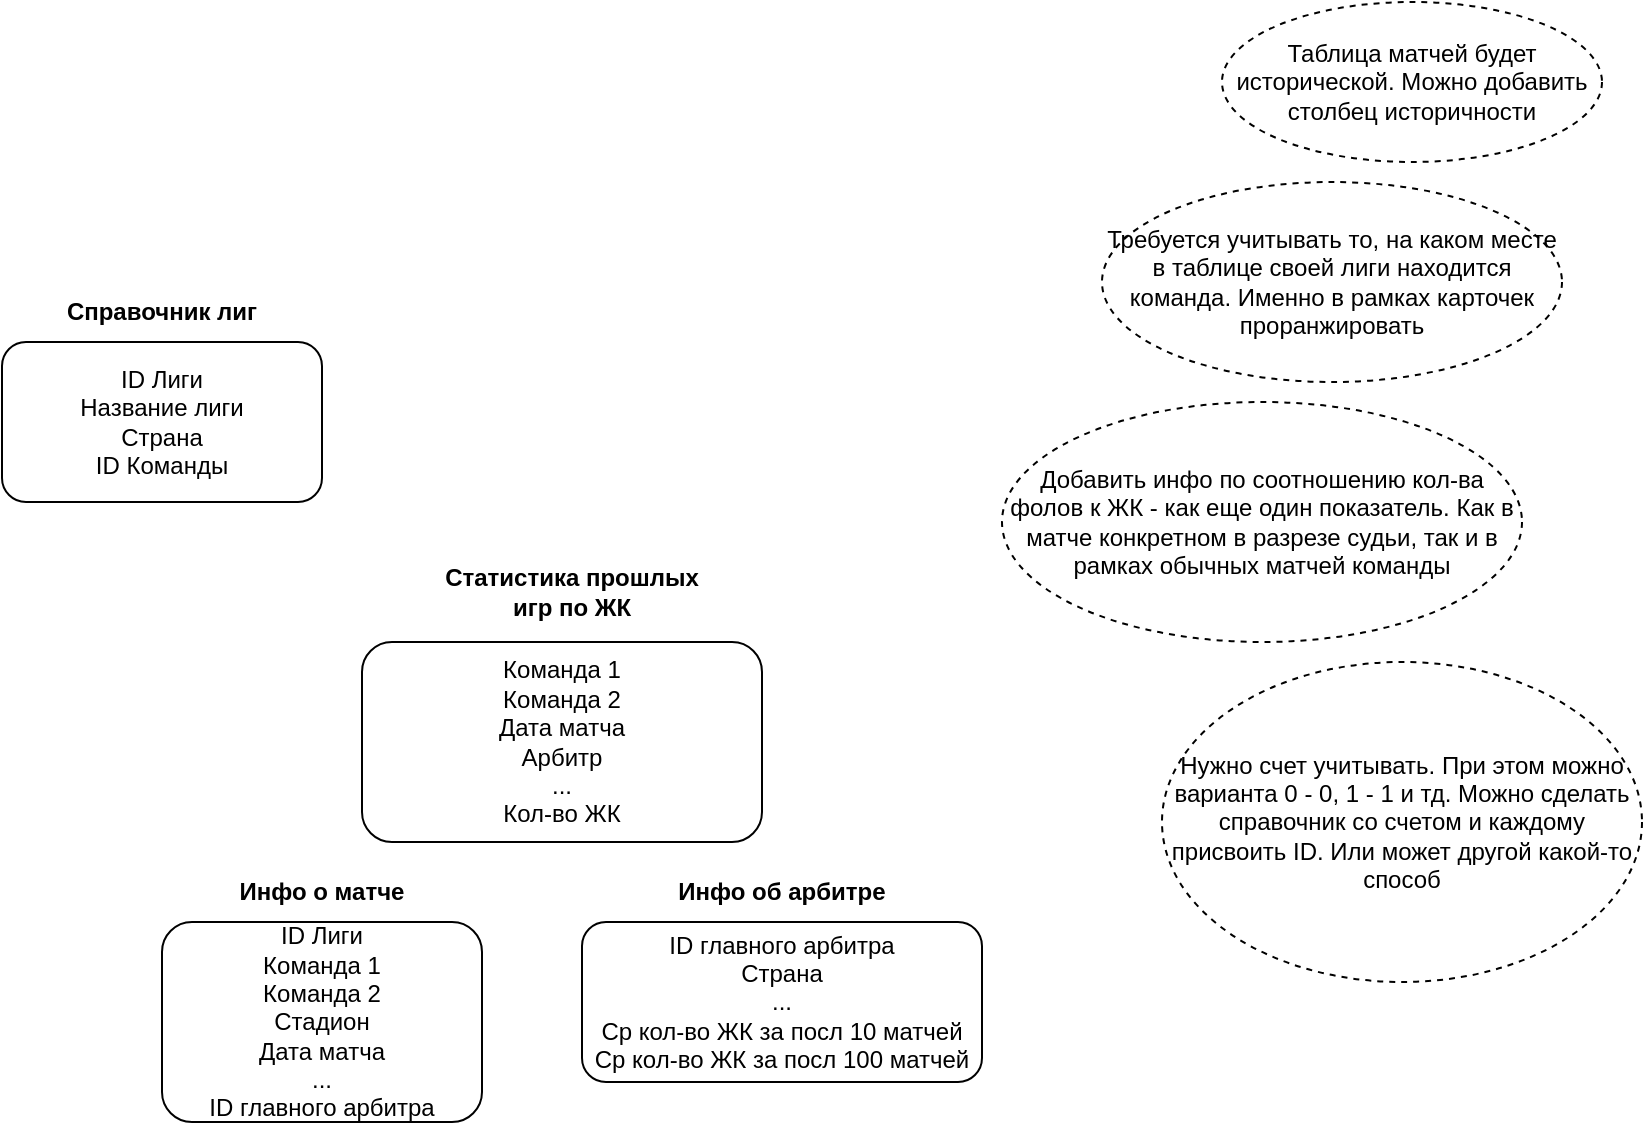 <mxfile version="26.2.10">
  <diagram name="Page-1" id="zsPMJA2jM5UGm9Cd-OFp">
    <mxGraphModel dx="1428" dy="718" grid="1" gridSize="10" guides="1" tooltips="1" connect="1" arrows="1" fold="1" page="1" pageScale="1" pageWidth="850" pageHeight="1100" math="0" shadow="0">
      <root>
        <mxCell id="0" />
        <mxCell id="1" parent="0" />
        <mxCell id="R8fwzc4NF9d5jHF825gl-1" value="&lt;div&gt;ID Лиги&lt;/div&gt;Команда 1&lt;div&gt;&lt;div&gt;Команда 2&lt;/div&gt;&lt;div&gt;Стадион&lt;/div&gt;&lt;div&gt;Дата матча&lt;/div&gt;&lt;div&gt;...&lt;/div&gt;&lt;div&gt;ID главного арбитра&lt;/div&gt;&lt;/div&gt;" style="rounded=1;whiteSpace=wrap;html=1;" parent="1" vertex="1">
          <mxGeometry x="140" y="600" width="160" height="100" as="geometry" />
        </mxCell>
        <mxCell id="R8fwzc4NF9d5jHF825gl-2" value="Инфо о матче" style="text;html=1;align=center;verticalAlign=middle;whiteSpace=wrap;rounded=0;fontStyle=1" parent="1" vertex="1">
          <mxGeometry x="160" y="570" width="120" height="30" as="geometry" />
        </mxCell>
        <mxCell id="R8fwzc4NF9d5jHF825gl-3" value="&lt;div&gt;ID главного арбитра&lt;/div&gt;&lt;div&gt;Страна&lt;/div&gt;&lt;div&gt;...&lt;/div&gt;&lt;div&gt;Ср кол-во ЖК за посл 10 матчей&lt;/div&gt;&lt;div&gt;&lt;div&gt;Ср кол-во ЖК за посл 100 матчей&lt;/div&gt;&lt;/div&gt;" style="rounded=1;whiteSpace=wrap;html=1;" parent="1" vertex="1">
          <mxGeometry x="350" y="600" width="200" height="80" as="geometry" />
        </mxCell>
        <mxCell id="R8fwzc4NF9d5jHF825gl-4" value="Инфо об арбитре" style="text;html=1;align=center;verticalAlign=middle;whiteSpace=wrap;rounded=0;fontStyle=1" parent="1" vertex="1">
          <mxGeometry x="390" y="570" width="120" height="30" as="geometry" />
        </mxCell>
        <mxCell id="R8fwzc4NF9d5jHF825gl-5" value="Добавить инфо по соотношению кол-ва фолов к ЖК - как еще один показатель. Как в матче конкретном в разрезе судьи, так и в рамках обычных матчей команды" style="ellipse;whiteSpace=wrap;html=1;align=center;dashed=1;" parent="1" vertex="1">
          <mxGeometry x="560" y="340" width="260" height="120" as="geometry" />
        </mxCell>
        <mxCell id="R8fwzc4NF9d5jHF825gl-6" value="&lt;div&gt;Команда 1&lt;/div&gt;&lt;div&gt;Команда 2&lt;/div&gt;&lt;div&gt;Дата матча&lt;/div&gt;&lt;div&gt;Арбитр&lt;/div&gt;&lt;div&gt;...&lt;/div&gt;&lt;div&gt;Кол-во ЖК&lt;/div&gt;" style="rounded=1;whiteSpace=wrap;html=1;" parent="1" vertex="1">
          <mxGeometry x="240" y="460" width="200" height="100" as="geometry" />
        </mxCell>
        <mxCell id="R8fwzc4NF9d5jHF825gl-7" value="Статистика прошлых игр по ЖК" style="text;html=1;align=center;verticalAlign=middle;whiteSpace=wrap;rounded=0;fontStyle=1" parent="1" vertex="1">
          <mxGeometry x="280" y="420" width="130" height="30" as="geometry" />
        </mxCell>
        <mxCell id="YenB-Bxz-LfcBRluay5c-1" value="ID Лиги&lt;div&gt;Название лиги&lt;/div&gt;&lt;div&gt;Страна&lt;/div&gt;&lt;div&gt;ID Команды&lt;/div&gt;" style="rounded=1;whiteSpace=wrap;html=1;" vertex="1" parent="1">
          <mxGeometry x="60" y="310" width="160" height="80" as="geometry" />
        </mxCell>
        <mxCell id="YenB-Bxz-LfcBRluay5c-2" value="Справочник лиг" style="text;html=1;align=center;verticalAlign=middle;whiteSpace=wrap;rounded=0;fontStyle=1" vertex="1" parent="1">
          <mxGeometry x="80" y="280" width="120" height="30" as="geometry" />
        </mxCell>
        <mxCell id="YenB-Bxz-LfcBRluay5c-3" value="Таблица матчей будет исторической. Можно добавить столбец историчности" style="ellipse;whiteSpace=wrap;html=1;align=center;dashed=1;" vertex="1" parent="1">
          <mxGeometry x="670" y="140" width="190" height="80" as="geometry" />
        </mxCell>
        <mxCell id="YenB-Bxz-LfcBRluay5c-4" value="Требуется учитывать то, на каком месте в таблице своей лиги находится команда. Именно в рамках карточек проранжировать" style="ellipse;whiteSpace=wrap;html=1;align=center;dashed=1;" vertex="1" parent="1">
          <mxGeometry x="610" y="230" width="230" height="100" as="geometry" />
        </mxCell>
        <mxCell id="YenB-Bxz-LfcBRluay5c-5" value="Нужно счет учитывать. При этом можно варианта 0 - 0, 1 - 1 и тд. Можно сделать справочник со счетом и каждому присвоить ID. Или может другой какой-то способ" style="ellipse;whiteSpace=wrap;html=1;align=center;dashed=1;" vertex="1" parent="1">
          <mxGeometry x="640" y="470" width="240" height="160" as="geometry" />
        </mxCell>
      </root>
    </mxGraphModel>
  </diagram>
</mxfile>
